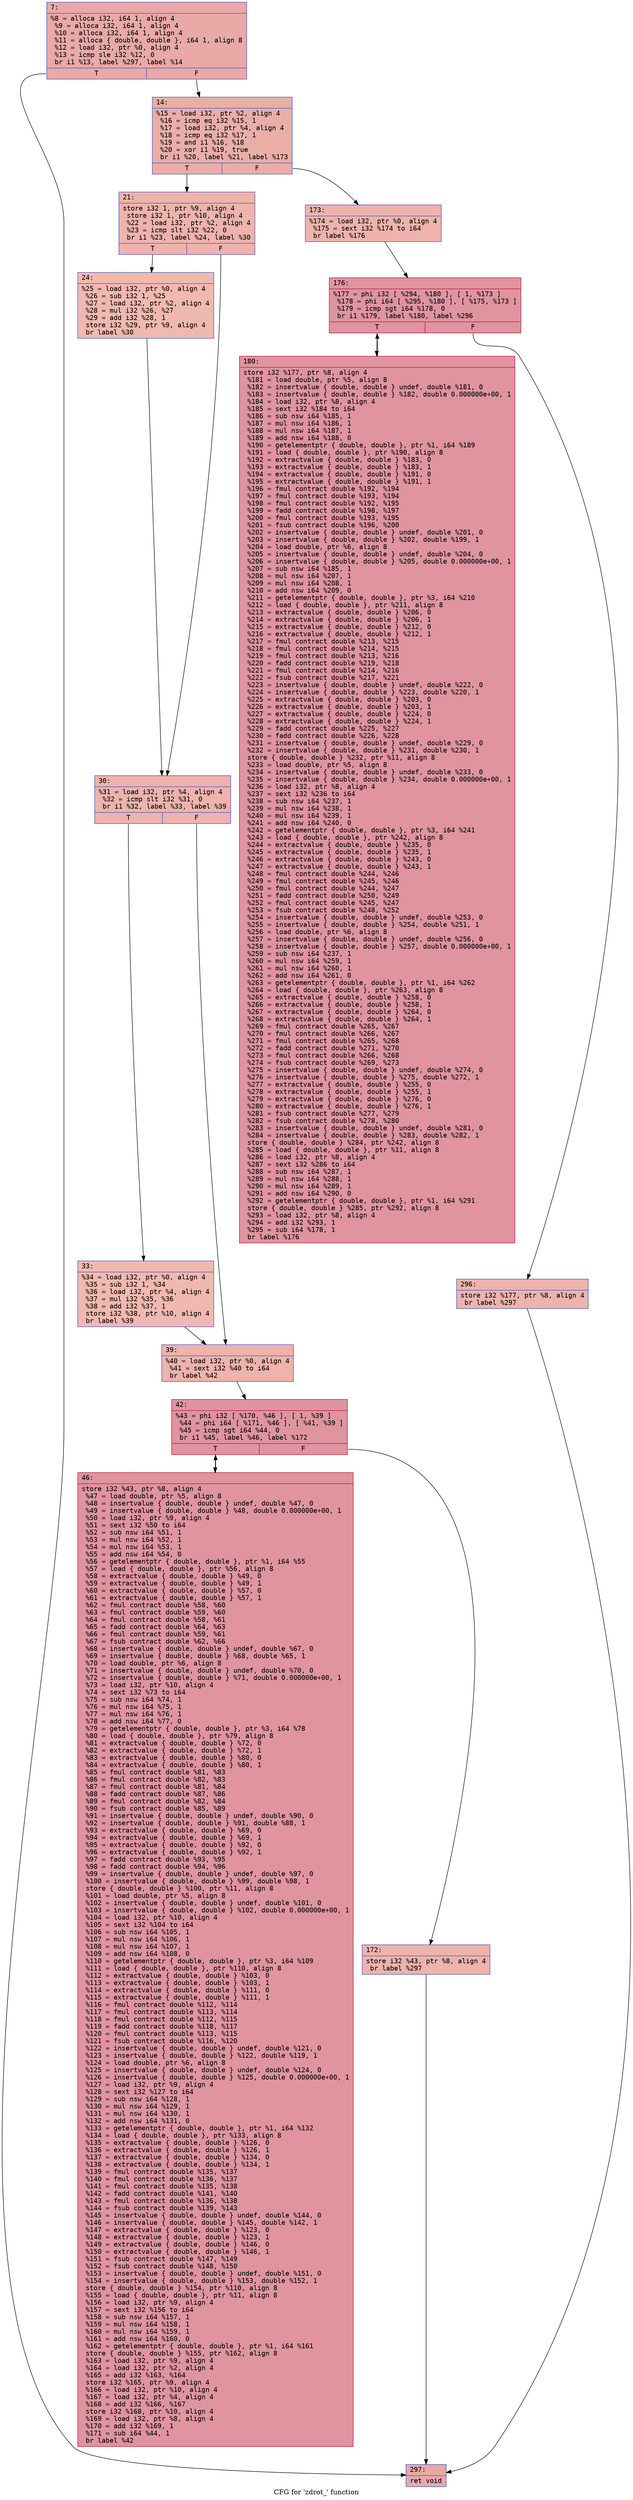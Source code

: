digraph "CFG for 'zdrot_' function" {
	label="CFG for 'zdrot_' function";

	Node0x55ee1075bf50 [shape=record,color="#3d50c3ff", style=filled, fillcolor="#ca3b3770" fontname="Courier",label="{7:\l|  %8 = alloca i32, i64 1, align 4\l  %9 = alloca i32, i64 1, align 4\l  %10 = alloca i32, i64 1, align 4\l  %11 = alloca \{ double, double \}, i64 1, align 8\l  %12 = load i32, ptr %0, align 4\l  %13 = icmp sle i32 %12, 0\l  br i1 %13, label %297, label %14\l|{<s0>T|<s1>F}}"];
	Node0x55ee1075bf50:s0 -> Node0x55ee1075c4b0[tooltip="7 -> 297\nProbability 50.00%" ];
	Node0x55ee1075bf50:s1 -> Node0x55ee1075c500[tooltip="7 -> 14\nProbability 50.00%" ];
	Node0x55ee1075c500 [shape=record,color="#3d50c3ff", style=filled, fillcolor="#d0473d70" fontname="Courier",label="{14:\l|  %15 = load i32, ptr %2, align 4\l  %16 = icmp eq i32 %15, 1\l  %17 = load i32, ptr %4, align 4\l  %18 = icmp eq i32 %17, 1\l  %19 = and i1 %16, %18\l  %20 = xor i1 %19, true\l  br i1 %20, label %21, label %173\l|{<s0>T|<s1>F}}"];
	Node0x55ee1075c500:s0 -> Node0x55ee1075c940[tooltip="14 -> 21\nProbability 50.00%" ];
	Node0x55ee1075c500:s1 -> Node0x55ee1075c990[tooltip="14 -> 173\nProbability 50.00%" ];
	Node0x55ee1075c940 [shape=record,color="#3d50c3ff", style=filled, fillcolor="#d6524470" fontname="Courier",label="{21:\l|  store i32 1, ptr %9, align 4\l  store i32 1, ptr %10, align 4\l  %22 = load i32, ptr %2, align 4\l  %23 = icmp slt i32 %22, 0\l  br i1 %23, label %24, label %30\l|{<s0>T|<s1>F}}"];
	Node0x55ee1075c940:s0 -> Node0x55ee1075cce0[tooltip="21 -> 24\nProbability 37.50%" ];
	Node0x55ee1075c940:s1 -> Node0x55ee1075cd30[tooltip="21 -> 30\nProbability 62.50%" ];
	Node0x55ee1075cce0 [shape=record,color="#3d50c3ff", style=filled, fillcolor="#de614d70" fontname="Courier",label="{24:\l|  %25 = load i32, ptr %0, align 4\l  %26 = sub i32 1, %25\l  %27 = load i32, ptr %2, align 4\l  %28 = mul i32 %26, %27\l  %29 = add i32 %28, 1\l  store i32 %29, ptr %9, align 4\l  br label %30\l}"];
	Node0x55ee1075cce0 -> Node0x55ee1075cd30[tooltip="24 -> 30\nProbability 100.00%" ];
	Node0x55ee1075cd30 [shape=record,color="#3d50c3ff", style=filled, fillcolor="#d6524470" fontname="Courier",label="{30:\l|  %31 = load i32, ptr %4, align 4\l  %32 = icmp slt i32 %31, 0\l  br i1 %32, label %33, label %39\l|{<s0>T|<s1>F}}"];
	Node0x55ee1075cd30:s0 -> Node0x55ee1075ebf0[tooltip="30 -> 33\nProbability 37.50%" ];
	Node0x55ee1075cd30:s1 -> Node0x55ee1075ec40[tooltip="30 -> 39\nProbability 62.50%" ];
	Node0x55ee1075ebf0 [shape=record,color="#3d50c3ff", style=filled, fillcolor="#de614d70" fontname="Courier",label="{33:\l|  %34 = load i32, ptr %0, align 4\l  %35 = sub i32 1, %34\l  %36 = load i32, ptr %4, align 4\l  %37 = mul i32 %35, %36\l  %38 = add i32 %37, 1\l  store i32 %38, ptr %10, align 4\l  br label %39\l}"];
	Node0x55ee1075ebf0 -> Node0x55ee1075ec40[tooltip="33 -> 39\nProbability 100.00%" ];
	Node0x55ee1075ec40 [shape=record,color="#3d50c3ff", style=filled, fillcolor="#d6524470" fontname="Courier",label="{39:\l|  %40 = load i32, ptr %0, align 4\l  %41 = sext i32 %40 to i64\l  br label %42\l}"];
	Node0x55ee1075ec40 -> Node0x55ee1075f1f0[tooltip="39 -> 42\nProbability 100.00%" ];
	Node0x55ee1075f1f0 [shape=record,color="#b70d28ff", style=filled, fillcolor="#b70d2870" fontname="Courier",label="{42:\l|  %43 = phi i32 [ %170, %46 ], [ 1, %39 ]\l  %44 = phi i64 [ %171, %46 ], [ %41, %39 ]\l  %45 = icmp sgt i64 %44, 0\l  br i1 %45, label %46, label %172\l|{<s0>T|<s1>F}}"];
	Node0x55ee1075f1f0:s0 -> Node0x55ee1075f2b0[tooltip="42 -> 46\nProbability 96.88%" ];
	Node0x55ee1075f1f0:s1 -> Node0x55ee1075f510[tooltip="42 -> 172\nProbability 3.12%" ];
	Node0x55ee1075f2b0 [shape=record,color="#b70d28ff", style=filled, fillcolor="#b70d2870" fontname="Courier",label="{46:\l|  store i32 %43, ptr %8, align 4\l  %47 = load double, ptr %5, align 8\l  %48 = insertvalue \{ double, double \} undef, double %47, 0\l  %49 = insertvalue \{ double, double \} %48, double 0.000000e+00, 1\l  %50 = load i32, ptr %9, align 4\l  %51 = sext i32 %50 to i64\l  %52 = sub nsw i64 %51, 1\l  %53 = mul nsw i64 %52, 1\l  %54 = mul nsw i64 %53, 1\l  %55 = add nsw i64 %54, 0\l  %56 = getelementptr \{ double, double \}, ptr %1, i64 %55\l  %57 = load \{ double, double \}, ptr %56, align 8\l  %58 = extractvalue \{ double, double \} %49, 0\l  %59 = extractvalue \{ double, double \} %49, 1\l  %60 = extractvalue \{ double, double \} %57, 0\l  %61 = extractvalue \{ double, double \} %57, 1\l  %62 = fmul contract double %58, %60\l  %63 = fmul contract double %59, %60\l  %64 = fmul contract double %58, %61\l  %65 = fadd contract double %64, %63\l  %66 = fmul contract double %59, %61\l  %67 = fsub contract double %62, %66\l  %68 = insertvalue \{ double, double \} undef, double %67, 0\l  %69 = insertvalue \{ double, double \} %68, double %65, 1\l  %70 = load double, ptr %6, align 8\l  %71 = insertvalue \{ double, double \} undef, double %70, 0\l  %72 = insertvalue \{ double, double \} %71, double 0.000000e+00, 1\l  %73 = load i32, ptr %10, align 4\l  %74 = sext i32 %73 to i64\l  %75 = sub nsw i64 %74, 1\l  %76 = mul nsw i64 %75, 1\l  %77 = mul nsw i64 %76, 1\l  %78 = add nsw i64 %77, 0\l  %79 = getelementptr \{ double, double \}, ptr %3, i64 %78\l  %80 = load \{ double, double \}, ptr %79, align 8\l  %81 = extractvalue \{ double, double \} %72, 0\l  %82 = extractvalue \{ double, double \} %72, 1\l  %83 = extractvalue \{ double, double \} %80, 0\l  %84 = extractvalue \{ double, double \} %80, 1\l  %85 = fmul contract double %81, %83\l  %86 = fmul contract double %82, %83\l  %87 = fmul contract double %81, %84\l  %88 = fadd contract double %87, %86\l  %89 = fmul contract double %82, %84\l  %90 = fsub contract double %85, %89\l  %91 = insertvalue \{ double, double \} undef, double %90, 0\l  %92 = insertvalue \{ double, double \} %91, double %88, 1\l  %93 = extractvalue \{ double, double \} %69, 0\l  %94 = extractvalue \{ double, double \} %69, 1\l  %95 = extractvalue \{ double, double \} %92, 0\l  %96 = extractvalue \{ double, double \} %92, 1\l  %97 = fadd contract double %93, %95\l  %98 = fadd contract double %94, %96\l  %99 = insertvalue \{ double, double \} undef, double %97, 0\l  %100 = insertvalue \{ double, double \} %99, double %98, 1\l  store \{ double, double \} %100, ptr %11, align 8\l  %101 = load double, ptr %5, align 8\l  %102 = insertvalue \{ double, double \} undef, double %101, 0\l  %103 = insertvalue \{ double, double \} %102, double 0.000000e+00, 1\l  %104 = load i32, ptr %10, align 4\l  %105 = sext i32 %104 to i64\l  %106 = sub nsw i64 %105, 1\l  %107 = mul nsw i64 %106, 1\l  %108 = mul nsw i64 %107, 1\l  %109 = add nsw i64 %108, 0\l  %110 = getelementptr \{ double, double \}, ptr %3, i64 %109\l  %111 = load \{ double, double \}, ptr %110, align 8\l  %112 = extractvalue \{ double, double \} %103, 0\l  %113 = extractvalue \{ double, double \} %103, 1\l  %114 = extractvalue \{ double, double \} %111, 0\l  %115 = extractvalue \{ double, double \} %111, 1\l  %116 = fmul contract double %112, %114\l  %117 = fmul contract double %113, %114\l  %118 = fmul contract double %112, %115\l  %119 = fadd contract double %118, %117\l  %120 = fmul contract double %113, %115\l  %121 = fsub contract double %116, %120\l  %122 = insertvalue \{ double, double \} undef, double %121, 0\l  %123 = insertvalue \{ double, double \} %122, double %119, 1\l  %124 = load double, ptr %6, align 8\l  %125 = insertvalue \{ double, double \} undef, double %124, 0\l  %126 = insertvalue \{ double, double \} %125, double 0.000000e+00, 1\l  %127 = load i32, ptr %9, align 4\l  %128 = sext i32 %127 to i64\l  %129 = sub nsw i64 %128, 1\l  %130 = mul nsw i64 %129, 1\l  %131 = mul nsw i64 %130, 1\l  %132 = add nsw i64 %131, 0\l  %133 = getelementptr \{ double, double \}, ptr %1, i64 %132\l  %134 = load \{ double, double \}, ptr %133, align 8\l  %135 = extractvalue \{ double, double \} %126, 0\l  %136 = extractvalue \{ double, double \} %126, 1\l  %137 = extractvalue \{ double, double \} %134, 0\l  %138 = extractvalue \{ double, double \} %134, 1\l  %139 = fmul contract double %135, %137\l  %140 = fmul contract double %136, %137\l  %141 = fmul contract double %135, %138\l  %142 = fadd contract double %141, %140\l  %143 = fmul contract double %136, %138\l  %144 = fsub contract double %139, %143\l  %145 = insertvalue \{ double, double \} undef, double %144, 0\l  %146 = insertvalue \{ double, double \} %145, double %142, 1\l  %147 = extractvalue \{ double, double \} %123, 0\l  %148 = extractvalue \{ double, double \} %123, 1\l  %149 = extractvalue \{ double, double \} %146, 0\l  %150 = extractvalue \{ double, double \} %146, 1\l  %151 = fsub contract double %147, %149\l  %152 = fsub contract double %148, %150\l  %153 = insertvalue \{ double, double \} undef, double %151, 0\l  %154 = insertvalue \{ double, double \} %153, double %152, 1\l  store \{ double, double \} %154, ptr %110, align 8\l  %155 = load \{ double, double \}, ptr %11, align 8\l  %156 = load i32, ptr %9, align 4\l  %157 = sext i32 %156 to i64\l  %158 = sub nsw i64 %157, 1\l  %159 = mul nsw i64 %158, 1\l  %160 = mul nsw i64 %159, 1\l  %161 = add nsw i64 %160, 0\l  %162 = getelementptr \{ double, double \}, ptr %1, i64 %161\l  store \{ double, double \} %155, ptr %162, align 8\l  %163 = load i32, ptr %9, align 4\l  %164 = load i32, ptr %2, align 4\l  %165 = add i32 %163, %164\l  store i32 %165, ptr %9, align 4\l  %166 = load i32, ptr %10, align 4\l  %167 = load i32, ptr %4, align 4\l  %168 = add i32 %166, %167\l  store i32 %168, ptr %10, align 4\l  %169 = load i32, ptr %8, align 4\l  %170 = add i32 %169, 1\l  %171 = sub i64 %44, 1\l  br label %42\l}"];
	Node0x55ee1075f2b0 -> Node0x55ee1075f1f0[tooltip="46 -> 42\nProbability 100.00%" ];
	Node0x55ee1075f510 [shape=record,color="#3d50c3ff", style=filled, fillcolor="#d6524470" fontname="Courier",label="{172:\l|  store i32 %43, ptr %8, align 4\l  br label %297\l}"];
	Node0x55ee1075f510 -> Node0x55ee1075c4b0[tooltip="172 -> 297\nProbability 100.00%" ];
	Node0x55ee1075c990 [shape=record,color="#3d50c3ff", style=filled, fillcolor="#d6524470" fontname="Courier",label="{173:\l|  %174 = load i32, ptr %0, align 4\l  %175 = sext i32 %174 to i64\l  br label %176\l}"];
	Node0x55ee1075c990 -> Node0x55ee107653a0[tooltip="173 -> 176\nProbability 100.00%" ];
	Node0x55ee107653a0 [shape=record,color="#b70d28ff", style=filled, fillcolor="#b70d2870" fontname="Courier",label="{176:\l|  %177 = phi i32 [ %294, %180 ], [ 1, %173 ]\l  %178 = phi i64 [ %295, %180 ], [ %175, %173 ]\l  %179 = icmp sgt i64 %178, 0\l  br i1 %179, label %180, label %296\l|{<s0>T|<s1>F}}"];
	Node0x55ee107653a0:s0 -> Node0x55ee10765460[tooltip="176 -> 180\nProbability 96.88%" ];
	Node0x55ee107653a0:s1 -> Node0x55ee107656c0[tooltip="176 -> 296\nProbability 3.12%" ];
	Node0x55ee10765460 [shape=record,color="#b70d28ff", style=filled, fillcolor="#b70d2870" fontname="Courier",label="{180:\l|  store i32 %177, ptr %8, align 4\l  %181 = load double, ptr %5, align 8\l  %182 = insertvalue \{ double, double \} undef, double %181, 0\l  %183 = insertvalue \{ double, double \} %182, double 0.000000e+00, 1\l  %184 = load i32, ptr %8, align 4\l  %185 = sext i32 %184 to i64\l  %186 = sub nsw i64 %185, 1\l  %187 = mul nsw i64 %186, 1\l  %188 = mul nsw i64 %187, 1\l  %189 = add nsw i64 %188, 0\l  %190 = getelementptr \{ double, double \}, ptr %1, i64 %189\l  %191 = load \{ double, double \}, ptr %190, align 8\l  %192 = extractvalue \{ double, double \} %183, 0\l  %193 = extractvalue \{ double, double \} %183, 1\l  %194 = extractvalue \{ double, double \} %191, 0\l  %195 = extractvalue \{ double, double \} %191, 1\l  %196 = fmul contract double %192, %194\l  %197 = fmul contract double %193, %194\l  %198 = fmul contract double %192, %195\l  %199 = fadd contract double %198, %197\l  %200 = fmul contract double %193, %195\l  %201 = fsub contract double %196, %200\l  %202 = insertvalue \{ double, double \} undef, double %201, 0\l  %203 = insertvalue \{ double, double \} %202, double %199, 1\l  %204 = load double, ptr %6, align 8\l  %205 = insertvalue \{ double, double \} undef, double %204, 0\l  %206 = insertvalue \{ double, double \} %205, double 0.000000e+00, 1\l  %207 = sub nsw i64 %185, 1\l  %208 = mul nsw i64 %207, 1\l  %209 = mul nsw i64 %208, 1\l  %210 = add nsw i64 %209, 0\l  %211 = getelementptr \{ double, double \}, ptr %3, i64 %210\l  %212 = load \{ double, double \}, ptr %211, align 8\l  %213 = extractvalue \{ double, double \} %206, 0\l  %214 = extractvalue \{ double, double \} %206, 1\l  %215 = extractvalue \{ double, double \} %212, 0\l  %216 = extractvalue \{ double, double \} %212, 1\l  %217 = fmul contract double %213, %215\l  %218 = fmul contract double %214, %215\l  %219 = fmul contract double %213, %216\l  %220 = fadd contract double %219, %218\l  %221 = fmul contract double %214, %216\l  %222 = fsub contract double %217, %221\l  %223 = insertvalue \{ double, double \} undef, double %222, 0\l  %224 = insertvalue \{ double, double \} %223, double %220, 1\l  %225 = extractvalue \{ double, double \} %203, 0\l  %226 = extractvalue \{ double, double \} %203, 1\l  %227 = extractvalue \{ double, double \} %224, 0\l  %228 = extractvalue \{ double, double \} %224, 1\l  %229 = fadd contract double %225, %227\l  %230 = fadd contract double %226, %228\l  %231 = insertvalue \{ double, double \} undef, double %229, 0\l  %232 = insertvalue \{ double, double \} %231, double %230, 1\l  store \{ double, double \} %232, ptr %11, align 8\l  %233 = load double, ptr %5, align 8\l  %234 = insertvalue \{ double, double \} undef, double %233, 0\l  %235 = insertvalue \{ double, double \} %234, double 0.000000e+00, 1\l  %236 = load i32, ptr %8, align 4\l  %237 = sext i32 %236 to i64\l  %238 = sub nsw i64 %237, 1\l  %239 = mul nsw i64 %238, 1\l  %240 = mul nsw i64 %239, 1\l  %241 = add nsw i64 %240, 0\l  %242 = getelementptr \{ double, double \}, ptr %3, i64 %241\l  %243 = load \{ double, double \}, ptr %242, align 8\l  %244 = extractvalue \{ double, double \} %235, 0\l  %245 = extractvalue \{ double, double \} %235, 1\l  %246 = extractvalue \{ double, double \} %243, 0\l  %247 = extractvalue \{ double, double \} %243, 1\l  %248 = fmul contract double %244, %246\l  %249 = fmul contract double %245, %246\l  %250 = fmul contract double %244, %247\l  %251 = fadd contract double %250, %249\l  %252 = fmul contract double %245, %247\l  %253 = fsub contract double %248, %252\l  %254 = insertvalue \{ double, double \} undef, double %253, 0\l  %255 = insertvalue \{ double, double \} %254, double %251, 1\l  %256 = load double, ptr %6, align 8\l  %257 = insertvalue \{ double, double \} undef, double %256, 0\l  %258 = insertvalue \{ double, double \} %257, double 0.000000e+00, 1\l  %259 = sub nsw i64 %237, 1\l  %260 = mul nsw i64 %259, 1\l  %261 = mul nsw i64 %260, 1\l  %262 = add nsw i64 %261, 0\l  %263 = getelementptr \{ double, double \}, ptr %1, i64 %262\l  %264 = load \{ double, double \}, ptr %263, align 8\l  %265 = extractvalue \{ double, double \} %258, 0\l  %266 = extractvalue \{ double, double \} %258, 1\l  %267 = extractvalue \{ double, double \} %264, 0\l  %268 = extractvalue \{ double, double \} %264, 1\l  %269 = fmul contract double %265, %267\l  %270 = fmul contract double %266, %267\l  %271 = fmul contract double %265, %268\l  %272 = fadd contract double %271, %270\l  %273 = fmul contract double %266, %268\l  %274 = fsub contract double %269, %273\l  %275 = insertvalue \{ double, double \} undef, double %274, 0\l  %276 = insertvalue \{ double, double \} %275, double %272, 1\l  %277 = extractvalue \{ double, double \} %255, 0\l  %278 = extractvalue \{ double, double \} %255, 1\l  %279 = extractvalue \{ double, double \} %276, 0\l  %280 = extractvalue \{ double, double \} %276, 1\l  %281 = fsub contract double %277, %279\l  %282 = fsub contract double %278, %280\l  %283 = insertvalue \{ double, double \} undef, double %281, 0\l  %284 = insertvalue \{ double, double \} %283, double %282, 1\l  store \{ double, double \} %284, ptr %242, align 8\l  %285 = load \{ double, double \}, ptr %11, align 8\l  %286 = load i32, ptr %8, align 4\l  %287 = sext i32 %286 to i64\l  %288 = sub nsw i64 %287, 1\l  %289 = mul nsw i64 %288, 1\l  %290 = mul nsw i64 %289, 1\l  %291 = add nsw i64 %290, 0\l  %292 = getelementptr \{ double, double \}, ptr %1, i64 %291\l  store \{ double, double \} %285, ptr %292, align 8\l  %293 = load i32, ptr %8, align 4\l  %294 = add i32 %293, 1\l  %295 = sub i64 %178, 1\l  br label %176\l}"];
	Node0x55ee10765460 -> Node0x55ee107653a0[tooltip="180 -> 176\nProbability 100.00%" ];
	Node0x55ee107656c0 [shape=record,color="#3d50c3ff", style=filled, fillcolor="#d6524470" fontname="Courier",label="{296:\l|  store i32 %177, ptr %8, align 4\l  br label %297\l}"];
	Node0x55ee107656c0 -> Node0x55ee1075c4b0[tooltip="296 -> 297\nProbability 100.00%" ];
	Node0x55ee1075c4b0 [shape=record,color="#3d50c3ff", style=filled, fillcolor="#ca3b3770" fontname="Courier",label="{297:\l|  ret void\l}"];
}
